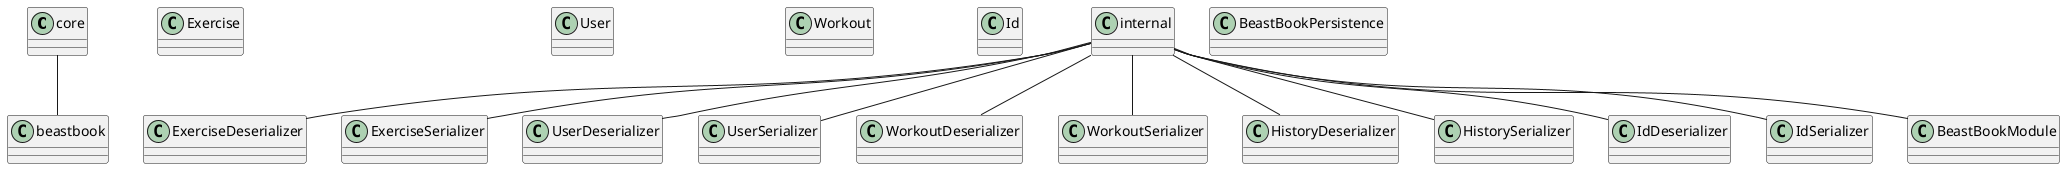 @startuml Core Diagram
scale 1
/'
beastBook -- core
beastBook -- fxui
beastBook -- rest
'/
core -- beastbook
beastbook -- core.core
beastbook -- core.json

core.core -- Exercise
core.core -- User
core.core -- Workout
core.core -- Id
core.json -- internal
internal -- ExerciseDeserializer
internal -- ExerciseSerializer
internal -- UserDeserializer
internal -- UserSerializer
internal -- WorkoutDeserializer
internal -- WorkoutSerializer
internal -- HistoryDeserializer
internal -- HistorySerializer
internal -- IdDeserializer
internal -- IdSerializer
internal -- BeastBookModule
core.json -- BeastBookPersistence
@enduml
